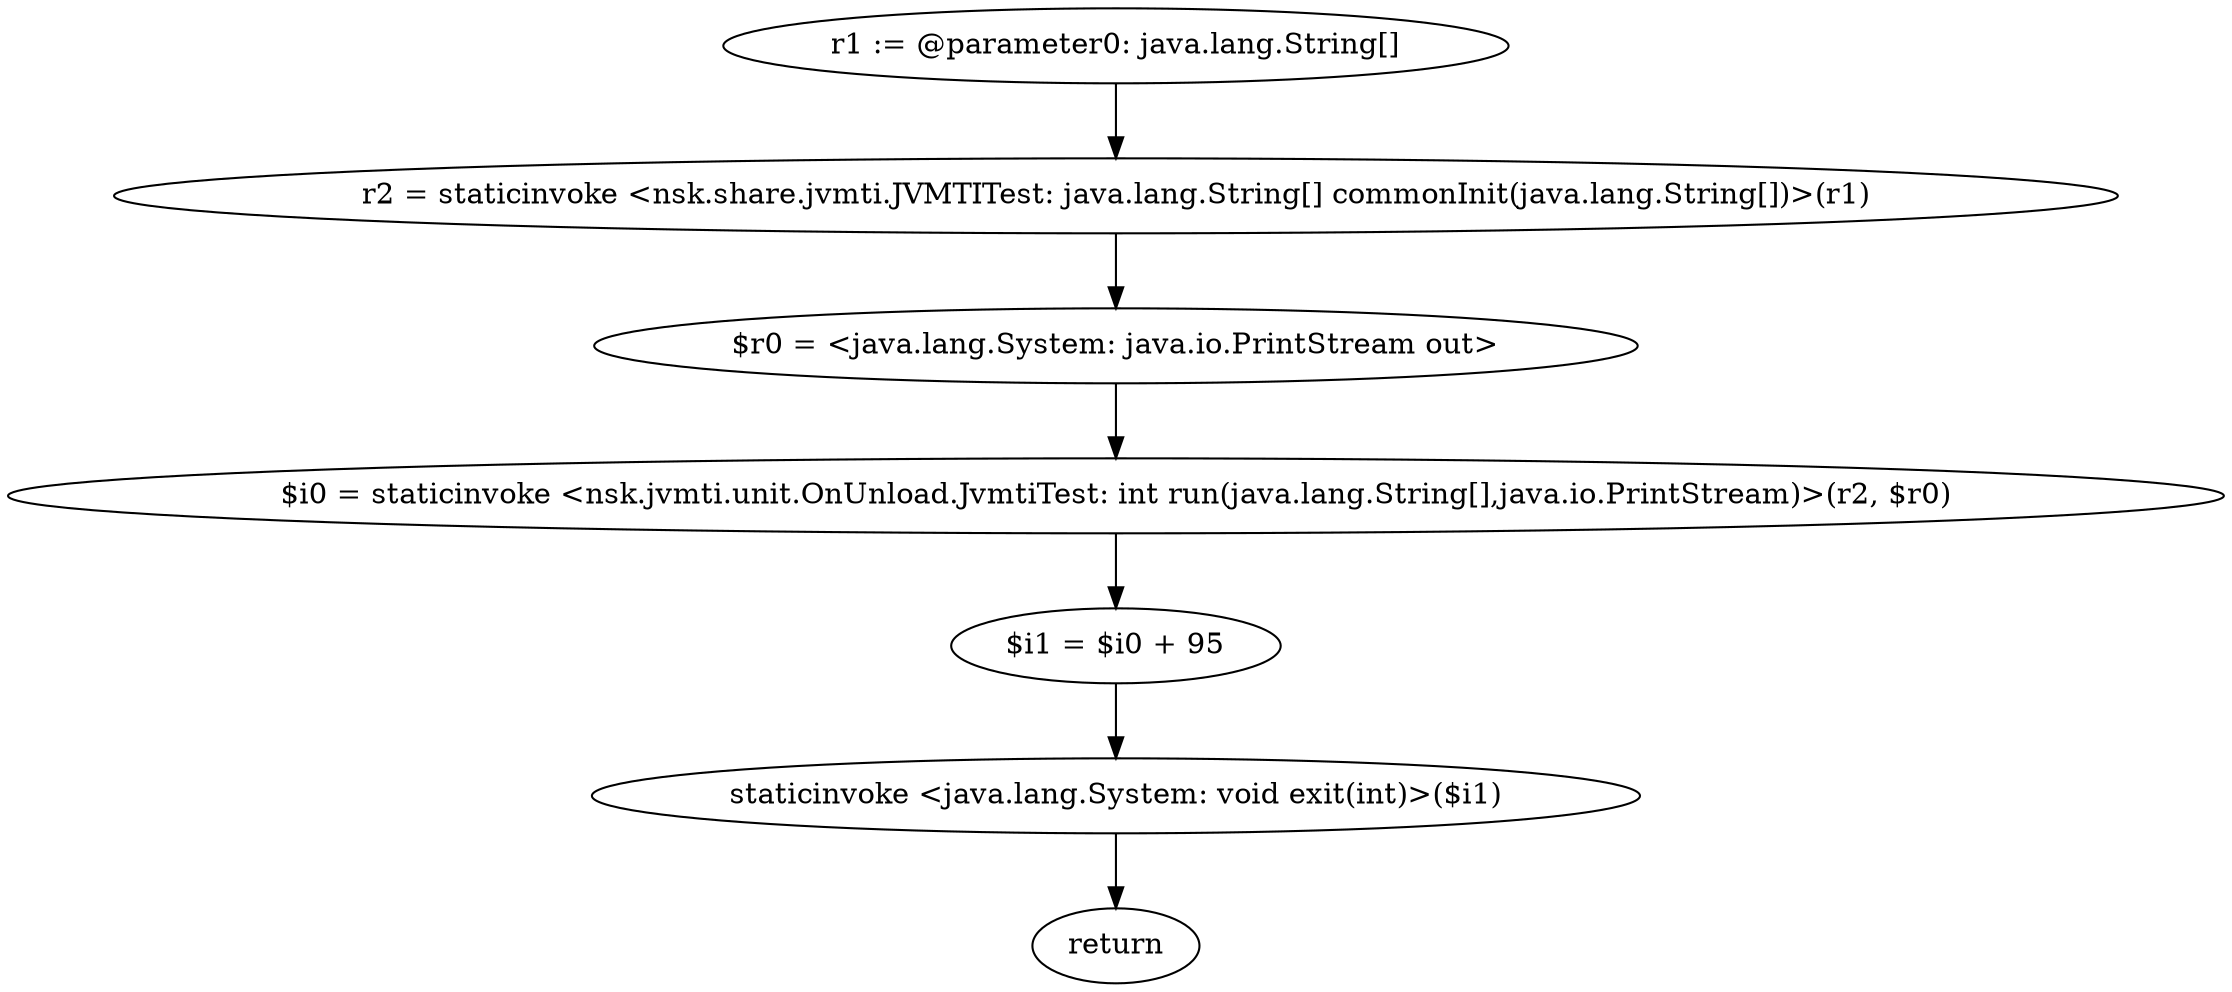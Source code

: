 digraph "unitGraph" {
    "r1 := @parameter0: java.lang.String[]"
    "r2 = staticinvoke <nsk.share.jvmti.JVMTITest: java.lang.String[] commonInit(java.lang.String[])>(r1)"
    "$r0 = <java.lang.System: java.io.PrintStream out>"
    "$i0 = staticinvoke <nsk.jvmti.unit.OnUnload.JvmtiTest: int run(java.lang.String[],java.io.PrintStream)>(r2, $r0)"
    "$i1 = $i0 + 95"
    "staticinvoke <java.lang.System: void exit(int)>($i1)"
    "return"
    "r1 := @parameter0: java.lang.String[]"->"r2 = staticinvoke <nsk.share.jvmti.JVMTITest: java.lang.String[] commonInit(java.lang.String[])>(r1)";
    "r2 = staticinvoke <nsk.share.jvmti.JVMTITest: java.lang.String[] commonInit(java.lang.String[])>(r1)"->"$r0 = <java.lang.System: java.io.PrintStream out>";
    "$r0 = <java.lang.System: java.io.PrintStream out>"->"$i0 = staticinvoke <nsk.jvmti.unit.OnUnload.JvmtiTest: int run(java.lang.String[],java.io.PrintStream)>(r2, $r0)";
    "$i0 = staticinvoke <nsk.jvmti.unit.OnUnload.JvmtiTest: int run(java.lang.String[],java.io.PrintStream)>(r2, $r0)"->"$i1 = $i0 + 95";
    "$i1 = $i0 + 95"->"staticinvoke <java.lang.System: void exit(int)>($i1)";
    "staticinvoke <java.lang.System: void exit(int)>($i1)"->"return";
}
